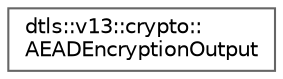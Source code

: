 digraph "Graphical Class Hierarchy"
{
 // LATEX_PDF_SIZE
  bgcolor="transparent";
  edge [fontname=Helvetica,fontsize=10,labelfontname=Helvetica,labelfontsize=10];
  node [fontname=Helvetica,fontsize=10,shape=box,height=0.2,width=0.4];
  rankdir="LR";
  Node0 [id="Node000000",label="dtls::v13::crypto::\lAEADEncryptionOutput",height=0.2,width=0.4,color="grey40", fillcolor="white", style="filled",URL="$structdtls_1_1v13_1_1crypto_1_1AEADEncryptionOutput.html",tooltip=" "];
}
